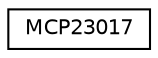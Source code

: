 digraph "Graphical Class Hierarchy"
{
  edge [fontname="Helvetica",fontsize="10",labelfontname="Helvetica",labelfontsize="10"];
  node [fontname="Helvetica",fontsize="10",shape=record];
  rankdir="LR";
  Node0 [label="MCP23017",height=0.2,width=0.4,color="black", fillcolor="white", style="filled",URL="$class_m_c_p23017.html",tooltip="Allow access to an I2C-connected MCP23017 16-bit I/O extender chip. "];
}
